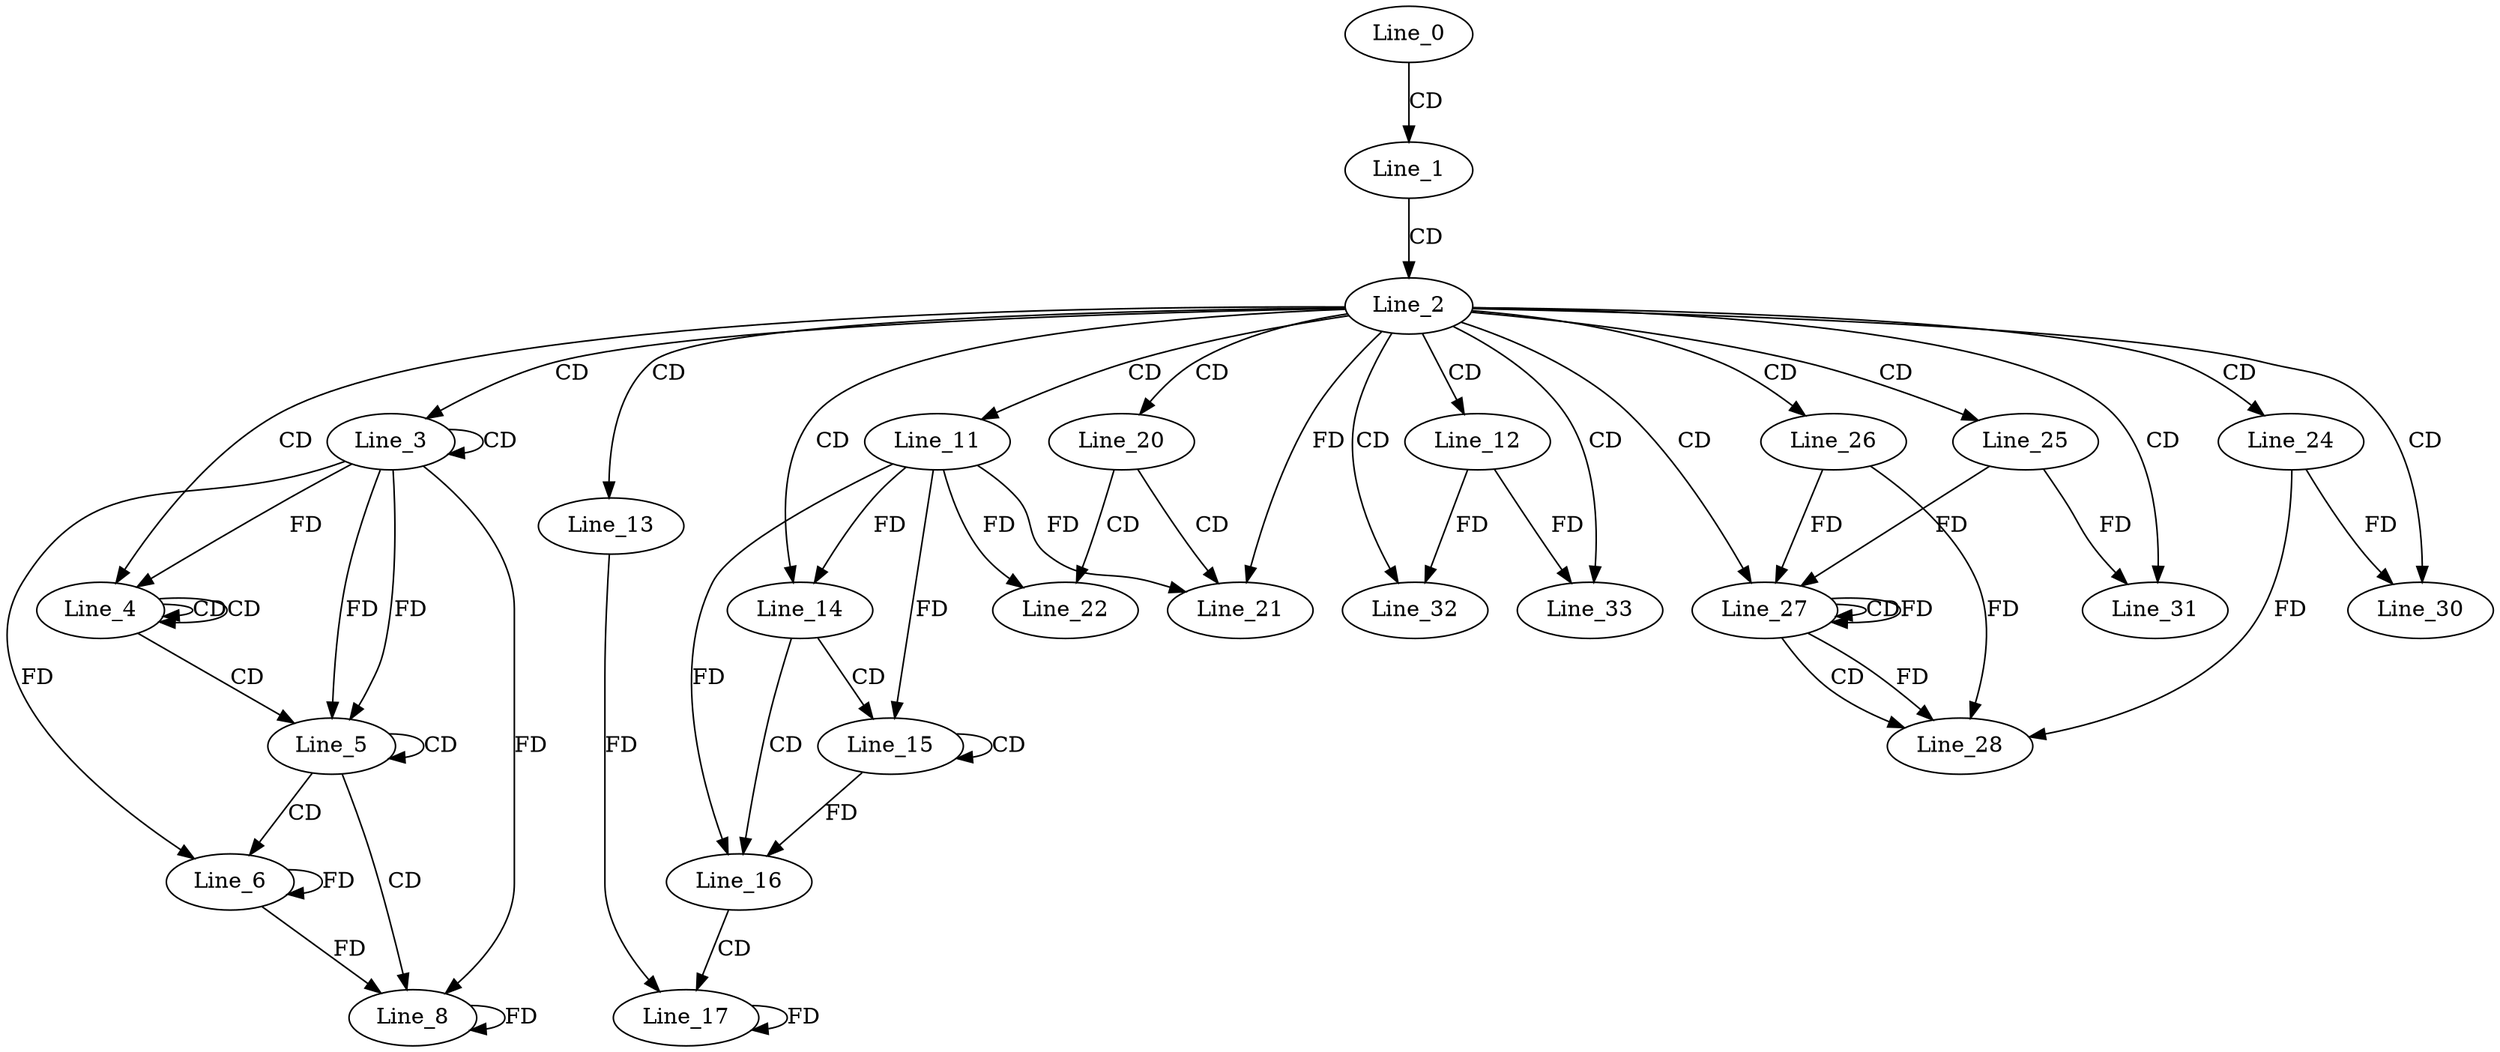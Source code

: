 digraph G {
  Line_0;
  Line_1;
  Line_2;
  Line_3;
  Line_3;
  Line_4;
  Line_4;
  Line_4;
  Line_4;
  Line_5;
  Line_5;
  Line_6;
  Line_6;
  Line_6;
  Line_8;
  Line_11;
  Line_12;
  Line_13;
  Line_14;
  Line_14;
  Line_14;
  Line_15;
  Line_15;
  Line_15;
  Line_16;
  Line_16;
  Line_17;
  Line_20;
  Line_21;
  Line_21;
  Line_22;
  Line_22;
  Line_22;
  Line_24;
  Line_25;
  Line_26;
  Line_27;
  Line_27;
  Line_27;
  Line_28;
  Line_30;
  Line_31;
  Line_32;
  Line_33;
  Line_33;
  Line_0 -> Line_1 [ label="CD" ];
  Line_1 -> Line_2 [ label="CD" ];
  Line_2 -> Line_3 [ label="CD" ];
  Line_3 -> Line_3 [ label="CD" ];
  Line_2 -> Line_4 [ label="CD" ];
  Line_4 -> Line_4 [ label="CD" ];
  Line_4 -> Line_4 [ label="CD" ];
  Line_3 -> Line_4 [ label="FD" ];
  Line_4 -> Line_5 [ label="CD" ];
  Line_3 -> Line_5 [ label="FD" ];
  Line_5 -> Line_5 [ label="CD" ];
  Line_3 -> Line_5 [ label="FD" ];
  Line_5 -> Line_6 [ label="CD" ];
  Line_3 -> Line_6 [ label="FD" ];
  Line_6 -> Line_6 [ label="FD" ];
  Line_5 -> Line_8 [ label="CD" ];
  Line_3 -> Line_8 [ label="FD" ];
  Line_6 -> Line_8 [ label="FD" ];
  Line_8 -> Line_8 [ label="FD" ];
  Line_2 -> Line_11 [ label="CD" ];
  Line_2 -> Line_12 [ label="CD" ];
  Line_2 -> Line_13 [ label="CD" ];
  Line_2 -> Line_14 [ label="CD" ];
  Line_11 -> Line_14 [ label="FD" ];
  Line_14 -> Line_15 [ label="CD" ];
  Line_15 -> Line_15 [ label="CD" ];
  Line_11 -> Line_15 [ label="FD" ];
  Line_14 -> Line_16 [ label="CD" ];
  Line_15 -> Line_16 [ label="FD" ];
  Line_11 -> Line_16 [ label="FD" ];
  Line_16 -> Line_17 [ label="CD" ];
  Line_13 -> Line_17 [ label="FD" ];
  Line_17 -> Line_17 [ label="FD" ];
  Line_2 -> Line_20 [ label="CD" ];
  Line_20 -> Line_21 [ label="CD" ];
  Line_11 -> Line_21 [ label="FD" ];
  Line_2 -> Line_21 [ label="FD" ];
  Line_20 -> Line_22 [ label="CD" ];
  Line_11 -> Line_22 [ label="FD" ];
  Line_2 -> Line_24 [ label="CD" ];
  Line_2 -> Line_25 [ label="CD" ];
  Line_2 -> Line_26 [ label="CD" ];
  Line_2 -> Line_27 [ label="CD" ];
  Line_27 -> Line_27 [ label="CD" ];
  Line_27 -> Line_27 [ label="FD" ];
  Line_26 -> Line_27 [ label="FD" ];
  Line_25 -> Line_27 [ label="FD" ];
  Line_27 -> Line_28 [ label="CD" ];
  Line_24 -> Line_28 [ label="FD" ];
  Line_27 -> Line_28 [ label="FD" ];
  Line_26 -> Line_28 [ label="FD" ];
  Line_2 -> Line_30 [ label="CD" ];
  Line_24 -> Line_30 [ label="FD" ];
  Line_2 -> Line_31 [ label="CD" ];
  Line_25 -> Line_31 [ label="FD" ];
  Line_2 -> Line_32 [ label="CD" ];
  Line_12 -> Line_32 [ label="FD" ];
  Line_2 -> Line_33 [ label="CD" ];
  Line_12 -> Line_33 [ label="FD" ];
}
